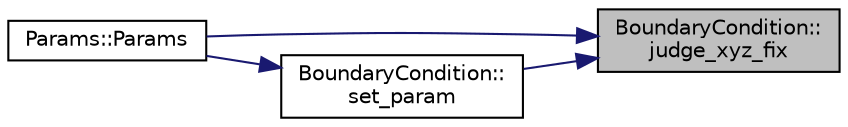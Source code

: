 digraph "BoundaryCondition::judge_xyz_fix"
{
 // LATEX_PDF_SIZE
  edge [fontname="Helvetica",fontsize="10",labelfontname="Helvetica",labelfontsize="10"];
  node [fontname="Helvetica",fontsize="10",shape=record];
  rankdir="RL";
  Node1 [label="BoundaryCondition::\ljudge_xyz_fix",height=0.2,width=0.4,color="black", fillcolor="grey75", style="filled", fontcolor="black",tooltip=" "];
  Node1 -> Node2 [dir="back",color="midnightblue",fontsize="10",style="solid",fontname="Helvetica"];
  Node2 [label="Params::Params",height=0.2,width=0.4,color="black", fillcolor="white", style="filled",URL="$classParams.html#a1c0d445a3ea36e3b4d8696c55217fdd2",tooltip=" "];
  Node1 -> Node3 [dir="back",color="midnightblue",fontsize="10",style="solid",fontname="Helvetica"];
  Node3 [label="BoundaryCondition::\lset_param",height=0.2,width=0.4,color="black", fillcolor="white", style="filled",URL="$structBoundaryCondition.html#a9c7bcdf5b16fc6546759321cc9e1b292",tooltip=" "];
  Node3 -> Node2 [dir="back",color="midnightblue",fontsize="10",style="solid",fontname="Helvetica"];
}
